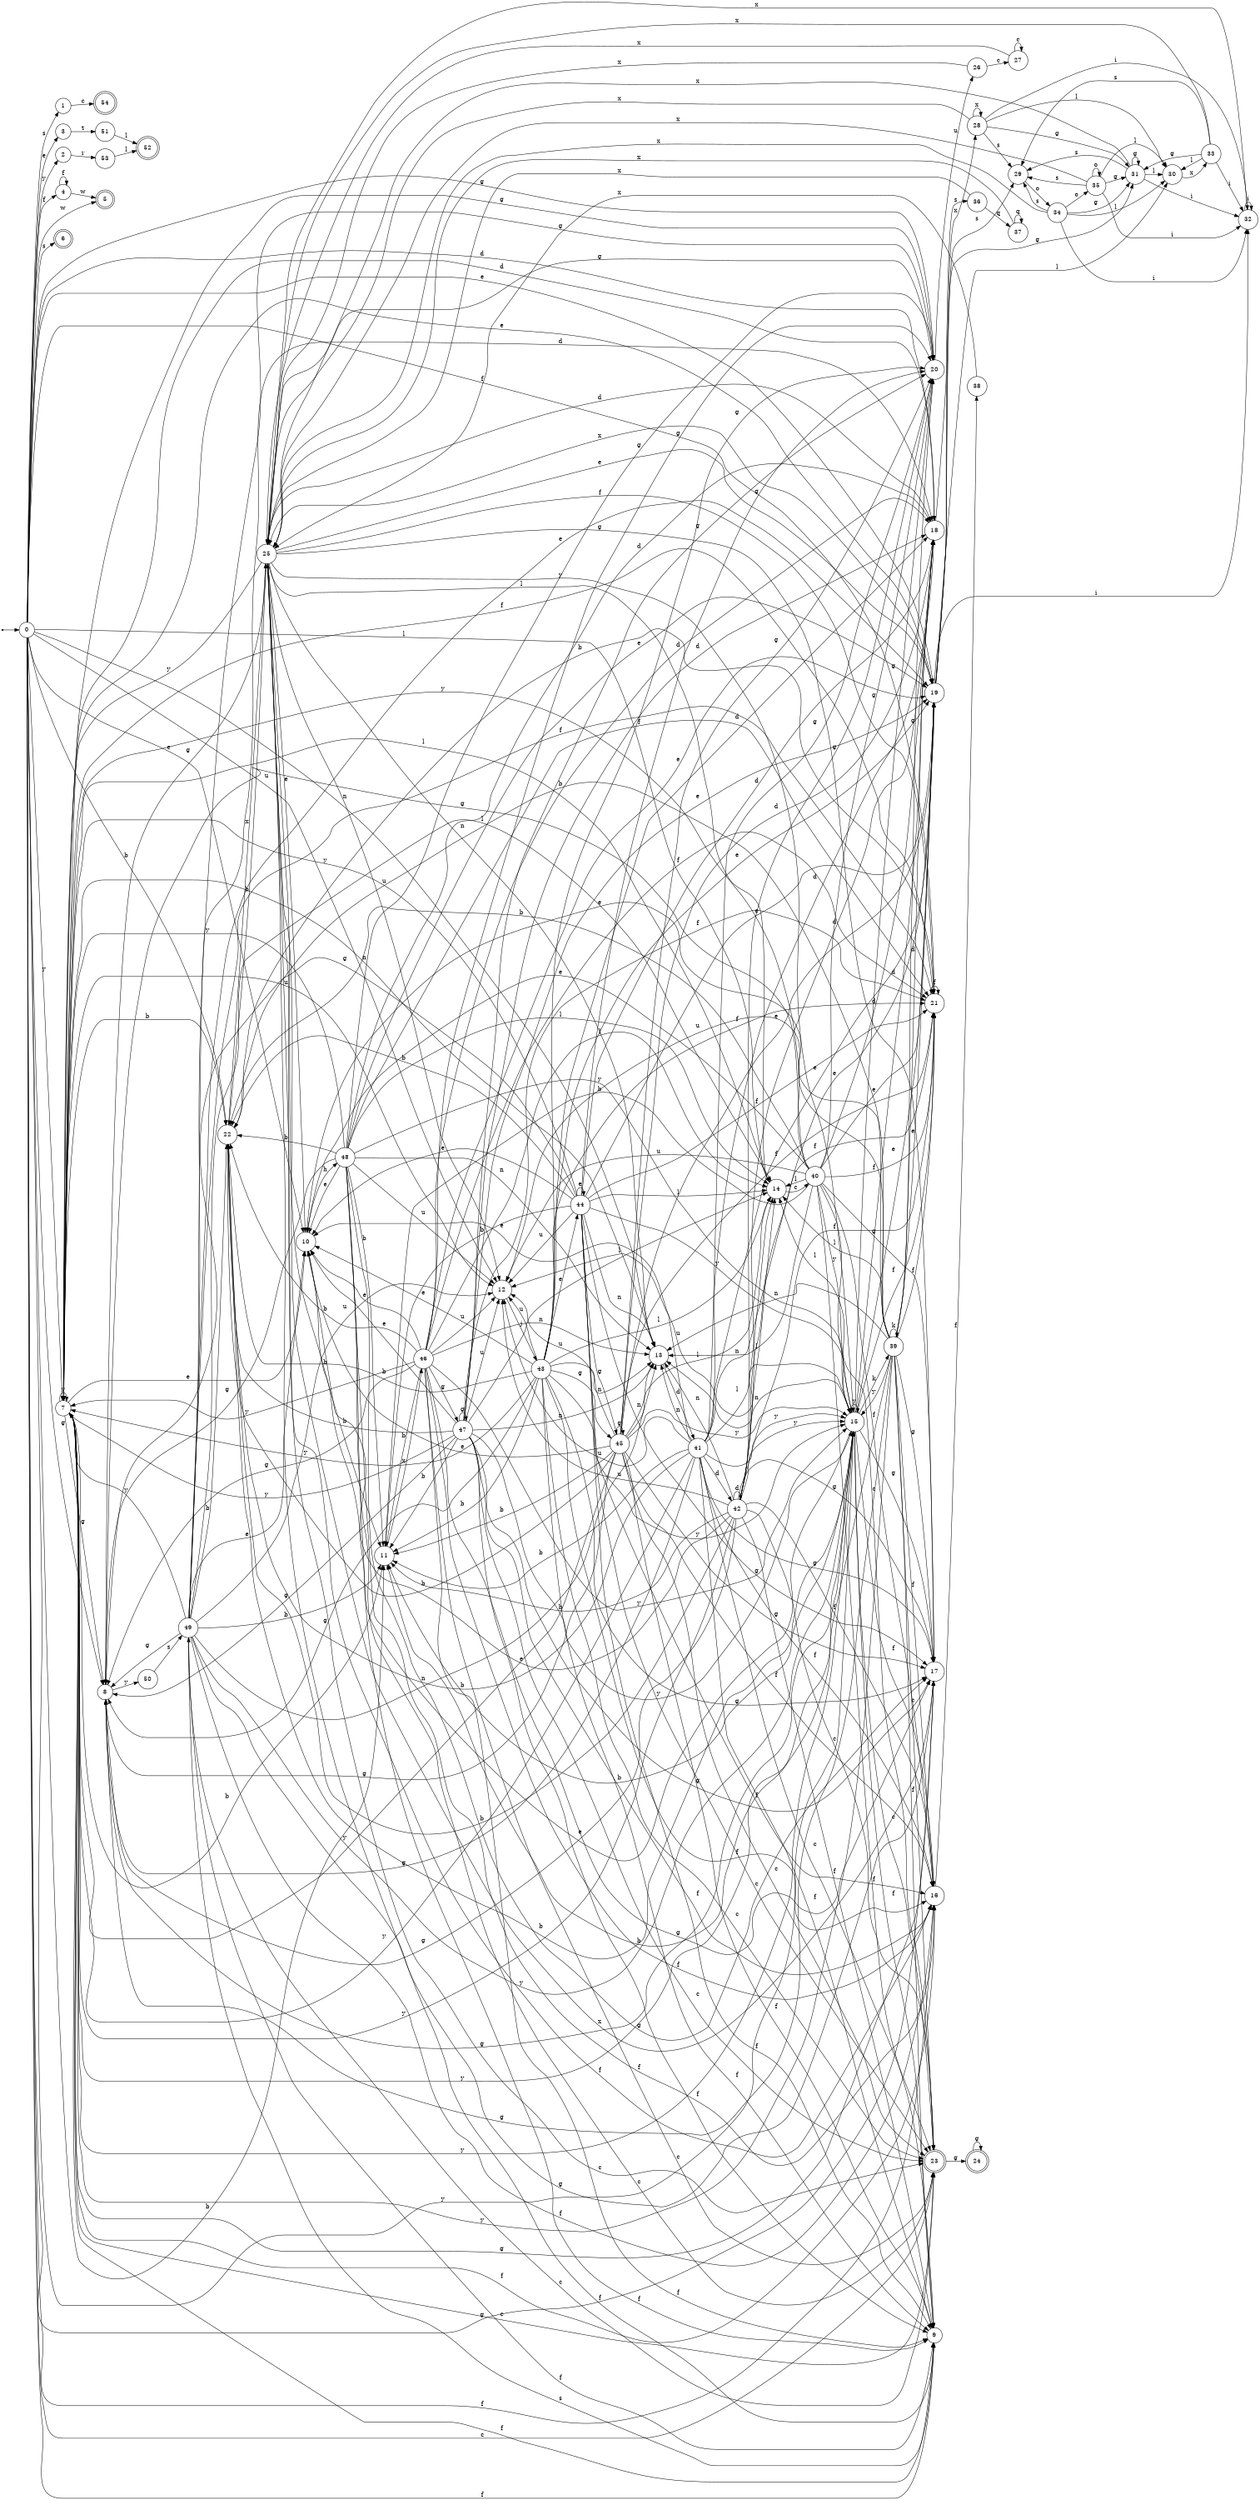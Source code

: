 digraph finite_state_machine {
rankdir=LR;
size="20,20";
node [shape = point]; "dummy0"
node [shape = circle]; "0";
"dummy0" -> "0";
node [shape = circle]; "1";
node [shape = circle]; "2";
node [shape = circle]; "3";
node [shape = circle]; "4";
node [shape = doublecircle]; "5";node [shape = doublecircle]; "6";node [shape = circle]; "7";
node [shape = circle]; "8";
node [shape = circle]; "9";
node [shape = circle]; "10";
node [shape = circle]; "11";
node [shape = circle]; "12";
node [shape = circle]; "13";
node [shape = circle]; "14";
node [shape = circle]; "15";
node [shape = circle]; "16";
node [shape = circle]; "17";
node [shape = circle]; "18";
node [shape = circle]; "19";
node [shape = circle]; "20";
node [shape = circle]; "21";
node [shape = circle]; "22";
node [shape = doublecircle]; "23";node [shape = doublecircle]; "24";node [shape = circle]; "25";
node [shape = circle]; "26";
node [shape = circle]; "27";
node [shape = circle]; "28";
node [shape = circle]; "29";
node [shape = circle]; "30";
node [shape = circle]; "31";
node [shape = circle]; "32";
node [shape = circle]; "33";
node [shape = circle]; "34";
node [shape = circle]; "35";
node [shape = circle]; "36";
node [shape = circle]; "37";
node [shape = circle]; "38";
node [shape = circle]; "39";
node [shape = circle]; "40";
node [shape = circle]; "41";
node [shape = circle]; "42";
node [shape = circle]; "43";
node [shape = circle]; "44";
node [shape = circle]; "45";
node [shape = circle]; "46";
node [shape = circle]; "47";
node [shape = circle]; "48";
node [shape = circle]; "49";
node [shape = circle]; "50";
node [shape = circle]; "51";
node [shape = doublecircle]; "52";node [shape = circle]; "53";
node [shape = doublecircle]; "54";"0" -> "1" [label = "s"];
 "0" -> "6" [label = "s"];
 "0" -> "2" [label = "y"];
 "0" -> "15" [label = "y"];
 "0" -> "7" [label = "y"];
 "0" -> "19" [label = "e"];
 "0" -> "10" [label = "e"];
 "0" -> "3" [label = "e"];
 "0" -> "16" [label = "f"];
 "0" -> "9" [label = "f"];
 "0" -> "4" [label = "f"];
 "0" -> "21" [label = "f"];
 "0" -> "5" [label = "w"];
 "0" -> "8" [label = "g"];
 "0" -> "17" [label = "g"];
 "0" -> "20" [label = "g"];
 "0" -> "11" [label = "b"];
 "0" -> "22" [label = "b"];
 "0" -> "12" [label = "u"];
 "0" -> "13" [label = "n"];
 "0" -> "14" [label = "l"];
 "0" -> "18" [label = "d"];
 "0" -> "23" [label = "c"];
 "23" -> "24" [label = "g"];
 "24" -> "24" [label = "g"];
 "22" -> "25" [label = "x"];
 "25" -> "16" [label = "f"];
 "25" -> "9" [label = "f"];
 "25" -> "21" [label = "f"];
 "25" -> "8" [label = "g"];
 "25" -> "17" [label = "g"];
 "25" -> "20" [label = "g"];
 "25" -> "18" [label = "d"];
 "25" -> "10" [label = "e"];
 "25" -> "19" [label = "e"];
 "25" -> "11" [label = "b"];
 "25" -> "22" [label = "b"];
 "25" -> "15" [label = "y"];
 "25" -> "7" [label = "y"];
 "25" -> "12" [label = "u"];
 "25" -> "13" [label = "n"];
 "25" -> "14" [label = "l"];
 "25" -> "23" [label = "c"];
 "21" -> "21" [label = "f"];
 "21" -> "22" [label = "b"];
 "20" -> "26" [label = "u"];
 "26" -> "27" [label = "c"];
 "26" -> "25" [label = "x"];
 "27" -> "27" [label = "c"];
 "27" -> "25" [label = "x"];
 "19" -> "25" [label = "x"];
 "19" -> "28" [label = "x"];
 "19" -> "29" [label = "s"];
 "19" -> "30" [label = "l"];
 "19" -> "31" [label = "g"];
 "19" -> "32" [label = "i"];
 "32" -> "32" [label = "i"];
 "32" -> "25" [label = "x"];
 "31" -> "31" [label = "g"];
 "31" -> "29" [label = "s"];
 "31" -> "30" [label = "l"];
 "31" -> "32" [label = "i"];
 "31" -> "25" [label = "x"];
 "30" -> "33" [label = "x"];
 "33" -> "30" [label = "l"];
 "33" -> "29" [label = "s"];
 "33" -> "31" [label = "g"];
 "33" -> "32" [label = "i"];
 "33" -> "25" [label = "x"];
 "29" -> "34" [label = "o"];
 "34" -> "29" [label = "s"];
 "34" -> "35" [label = "o"];
 "34" -> "30" [label = "l"];
 "34" -> "31" [label = "g"];
 "34" -> "32" [label = "i"];
 "34" -> "25" [label = "x"];
 "35" -> "35" [label = "o"];
 "35" -> "29" [label = "s"];
 "35" -> "30" [label = "l"];
 "35" -> "31" [label = "g"];
 "35" -> "32" [label = "i"];
 "35" -> "25" [label = "x"];
 "28" -> "25" [label = "x"];
 "28" -> "28" [label = "x"];
 "28" -> "29" [label = "s"];
 "28" -> "30" [label = "l"];
 "28" -> "31" [label = "g"];
 "28" -> "32" [label = "i"];
 "18" -> "36" [label = "s"];
 "36" -> "37" [label = "q"];
 "36" -> "25" [label = "x"];
 "37" -> "37" [label = "q"];
 "37" -> "25" [label = "x"];
 "17" -> "25" [label = "x"];
 "16" -> "38" [label = "f"];
 "38" -> "25" [label = "x"];
 "15" -> "7" [label = "y"];
 "15" -> "15" [label = "y"];
 "15" -> "39" [label = "k"];
 "15" -> "8" [label = "g"];
 "15" -> "17" [label = "g"];
 "15" -> "20" [label = "g"];
 "15" -> "16" [label = "f"];
 "15" -> "9" [label = "f"];
 "15" -> "21" [label = "f"];
 "15" -> "10" [label = "e"];
 "15" -> "19" [label = "e"];
 "15" -> "11" [label = "b"];
 "15" -> "22" [label = "b"];
 "15" -> "12" [label = "u"];
 "15" -> "13" [label = "n"];
 "15" -> "14" [label = "l"];
 "15" -> "18" [label = "d"];
 "15" -> "23" [label = "c"];
 "39" -> "39" [label = "k"];
 "39" -> "7" [label = "y"];
 "39" -> "15" [label = "y"];
 "39" -> "8" [label = "g"];
 "39" -> "17" [label = "g"];
 "39" -> "20" [label = "g"];
 "39" -> "16" [label = "f"];
 "39" -> "9" [label = "f"];
 "39" -> "21" [label = "f"];
 "39" -> "10" [label = "e"];
 "39" -> "19" [label = "e"];
 "39" -> "11" [label = "b"];
 "39" -> "22" [label = "b"];
 "39" -> "12" [label = "u"];
 "39" -> "13" [label = "n"];
 "39" -> "14" [label = "l"];
 "39" -> "18" [label = "d"];
 "39" -> "23" [label = "c"];
 "14" -> "40" [label = "c"];
 "40" -> "14" [label = "l"];
 "40" -> "15" [label = "y"];
 "40" -> "7" [label = "y"];
 "40" -> "8" [label = "g"];
 "40" -> "17" [label = "g"];
 "40" -> "20" [label = "g"];
 "40" -> "16" [label = "f"];
 "40" -> "9" [label = "f"];
 "40" -> "21" [label = "f"];
 "40" -> "10" [label = "e"];
 "40" -> "19" [label = "e"];
 "40" -> "11" [label = "b"];
 "40" -> "22" [label = "b"];
 "40" -> "12" [label = "u"];
 "40" -> "13" [label = "n"];
 "40" -> "18" [label = "d"];
 "40" -> "23" [label = "c"];
 "13" -> "41" [label = "d"];
 "41" -> "13" [label = "n"];
 "41" -> "42" [label = "d"];
 "41" -> "18" [label = "d"];
 "41" -> "15" [label = "y"];
 "41" -> "7" [label = "y"];
 "41" -> "8" [label = "g"];
 "41" -> "17" [label = "g"];
 "41" -> "20" [label = "g"];
 "41" -> "16" [label = "f"];
 "41" -> "9" [label = "f"];
 "41" -> "21" [label = "f"];
 "41" -> "10" [label = "e"];
 "41" -> "19" [label = "e"];
 "41" -> "11" [label = "b"];
 "41" -> "22" [label = "b"];
 "41" -> "12" [label = "u"];
 "41" -> "14" [label = "l"];
 "41" -> "23" [label = "c"];
 "42" -> "42" [label = "d"];
 "42" -> "18" [label = "d"];
 "42" -> "13" [label = "n"];
 "42" -> "15" [label = "y"];
 "42" -> "7" [label = "y"];
 "42" -> "8" [label = "g"];
 "42" -> "17" [label = "g"];
 "42" -> "20" [label = "g"];
 "42" -> "16" [label = "f"];
 "42" -> "9" [label = "f"];
 "42" -> "21" [label = "f"];
 "42" -> "10" [label = "e"];
 "42" -> "19" [label = "e"];
 "42" -> "11" [label = "b"];
 "42" -> "22" [label = "b"];
 "42" -> "12" [label = "u"];
 "42" -> "14" [label = "l"];
 "42" -> "23" [label = "c"];
 "12" -> "43" [label = "j"];
 "43" -> "12" [label = "u"];
 "43" -> "10" [label = "e"];
 "43" -> "19" [label = "e"];
 "43" -> "44" [label = "e"];
 "43" -> "8" [label = "g"];
 "43" -> "17" [label = "g"];
 "43" -> "20" [label = "g"];
 "43" -> "45" [label = "g"];
 "43" -> "15" [label = "y"];
 "43" -> "7" [label = "y"];
 "43" -> "16" [label = "f"];
 "43" -> "9" [label = "f"];
 "43" -> "21" [label = "f"];
 "43" -> "11" [label = "b"];
 "43" -> "22" [label = "b"];
 "43" -> "13" [label = "n"];
 "43" -> "14" [label = "l"];
 "43" -> "18" [label = "d"];
 "43" -> "23" [label = "c"];
 "45" -> "8" [label = "g"];
 "45" -> "17" [label = "g"];
 "45" -> "20" [label = "g"];
 "45" -> "45" [label = "g"];
 "45" -> "12" [label = "u"];
 "45" -> "15" [label = "y"];
 "45" -> "7" [label = "y"];
 "45" -> "16" [label = "f"];
 "45" -> "9" [label = "f"];
 "45" -> "21" [label = "f"];
 "45" -> "10" [label = "e"];
 "45" -> "19" [label = "e"];
 "45" -> "11" [label = "b"];
 "45" -> "22" [label = "b"];
 "45" -> "13" [label = "n"];
 "45" -> "14" [label = "l"];
 "45" -> "18" [label = "d"];
 "45" -> "23" [label = "c"];
 "44" -> "10" [label = "e"];
 "44" -> "19" [label = "e"];
 "44" -> "44" [label = "e"];
 "44" -> "12" [label = "u"];
 "44" -> "8" [label = "g"];
 "44" -> "17" [label = "g"];
 "44" -> "20" [label = "g"];
 "44" -> "45" [label = "g"];
 "44" -> "15" [label = "y"];
 "44" -> "7" [label = "y"];
 "44" -> "16" [label = "f"];
 "44" -> "9" [label = "f"];
 "44" -> "21" [label = "f"];
 "44" -> "11" [label = "b"];
 "44" -> "22" [label = "b"];
 "44" -> "13" [label = "n"];
 "44" -> "14" [label = "l"];
 "44" -> "18" [label = "d"];
 "44" -> "23" [label = "c"];
 "11" -> "46" [label = "x"];
 "46" -> "11" [label = "b"];
 "46" -> "22" [label = "b"];
 "46" -> "8" [label = "g"];
 "46" -> "17" [label = "g"];
 "46" -> "20" [label = "g"];
 "46" -> "47" [label = "g"];
 "46" -> "15" [label = "y"];
 "46" -> "7" [label = "y"];
 "46" -> "16" [label = "f"];
 "46" -> "9" [label = "f"];
 "46" -> "21" [label = "f"];
 "46" -> "10" [label = "e"];
 "46" -> "19" [label = "e"];
 "46" -> "12" [label = "u"];
 "46" -> "13" [label = "n"];
 "46" -> "14" [label = "l"];
 "46" -> "18" [label = "d"];
 "46" -> "23" [label = "c"];
 "47" -> "8" [label = "g"];
 "47" -> "17" [label = "g"];
 "47" -> "20" [label = "g"];
 "47" -> "47" [label = "g"];
 "47" -> "11" [label = "b"];
 "47" -> "22" [label = "b"];
 "47" -> "15" [label = "y"];
 "47" -> "7" [label = "y"];
 "47" -> "16" [label = "f"];
 "47" -> "9" [label = "f"];
 "47" -> "21" [label = "f"];
 "47" -> "10" [label = "e"];
 "47" -> "19" [label = "e"];
 "47" -> "12" [label = "u"];
 "47" -> "13" [label = "n"];
 "47" -> "14" [label = "l"];
 "47" -> "18" [label = "d"];
 "47" -> "23" [label = "c"];
 "10" -> "48" [label = "h"];
 "48" -> "10" [label = "e"];
 "48" -> "19" [label = "e"];
 "48" -> "15" [label = "y"];
 "48" -> "7" [label = "y"];
 "48" -> "8" [label = "g"];
 "48" -> "17" [label = "g"];
 "48" -> "20" [label = "g"];
 "48" -> "16" [label = "f"];
 "48" -> "9" [label = "f"];
 "48" -> "21" [label = "f"];
 "48" -> "11" [label = "b"];
 "48" -> "22" [label = "b"];
 "48" -> "12" [label = "u"];
 "48" -> "13" [label = "n"];
 "48" -> "14" [label = "l"];
 "48" -> "18" [label = "d"];
 "48" -> "23" [label = "c"];
 "9" -> "49" [label = "s"];
 "49" -> "8" [label = "g"];
 "49" -> "17" [label = "g"];
 "49" -> "20" [label = "g"];
 "49" -> "16" [label = "f"];
 "49" -> "9" [label = "f"];
 "49" -> "21" [label = "f"];
 "49" -> "15" [label = "y"];
 "49" -> "7" [label = "y"];
 "49" -> "10" [label = "e"];
 "49" -> "19" [label = "e"];
 "49" -> "11" [label = "b"];
 "49" -> "22" [label = "b"];
 "49" -> "12" [label = "u"];
 "49" -> "13" [label = "n"];
 "49" -> "14" [label = "l"];
 "49" -> "18" [label = "d"];
 "49" -> "23" [label = "c"];
 "8" -> "50" [label = "y"];
 "50" -> "49" [label = "s"];
 "7" -> "15" [label = "y"];
 "7" -> "7" [label = "y"];
 "7" -> "8" [label = "g"];
 "7" -> "17" [label = "g"];
 "7" -> "20" [label = "g"];
 "7" -> "16" [label = "f"];
 "7" -> "9" [label = "f"];
 "7" -> "21" [label = "f"];
 "7" -> "10" [label = "e"];
 "7" -> "19" [label = "e"];
 "7" -> "11" [label = "b"];
 "7" -> "22" [label = "b"];
 "7" -> "12" [label = "u"];
 "7" -> "13" [label = "n"];
 "7" -> "14" [label = "l"];
 "7" -> "18" [label = "d"];
 "7" -> "23" [label = "c"];
 "4" -> "4" [label = "f"];
 "4" -> "5" [label = "w"];
 "3" -> "51" [label = "t"];
 "51" -> "52" [label = "l"];
 "2" -> "53" [label = "r"];
 "53" -> "52" [label = "l"];
 "1" -> "54" [label = "c"];
 }
